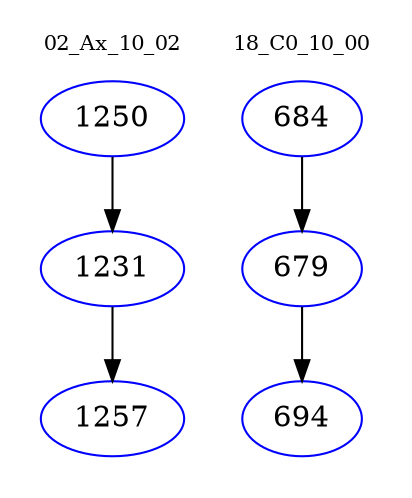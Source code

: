 digraph{
subgraph cluster_0 {
color = white
label = "02_Ax_10_02";
fontsize=10;
T0_1250 [label="1250", color="blue"]
T0_1250 -> T0_1231 [color="black"]
T0_1231 [label="1231", color="blue"]
T0_1231 -> T0_1257 [color="black"]
T0_1257 [label="1257", color="blue"]
}
subgraph cluster_1 {
color = white
label = "18_C0_10_00";
fontsize=10;
T1_684 [label="684", color="blue"]
T1_684 -> T1_679 [color="black"]
T1_679 [label="679", color="blue"]
T1_679 -> T1_694 [color="black"]
T1_694 [label="694", color="blue"]
}
}
